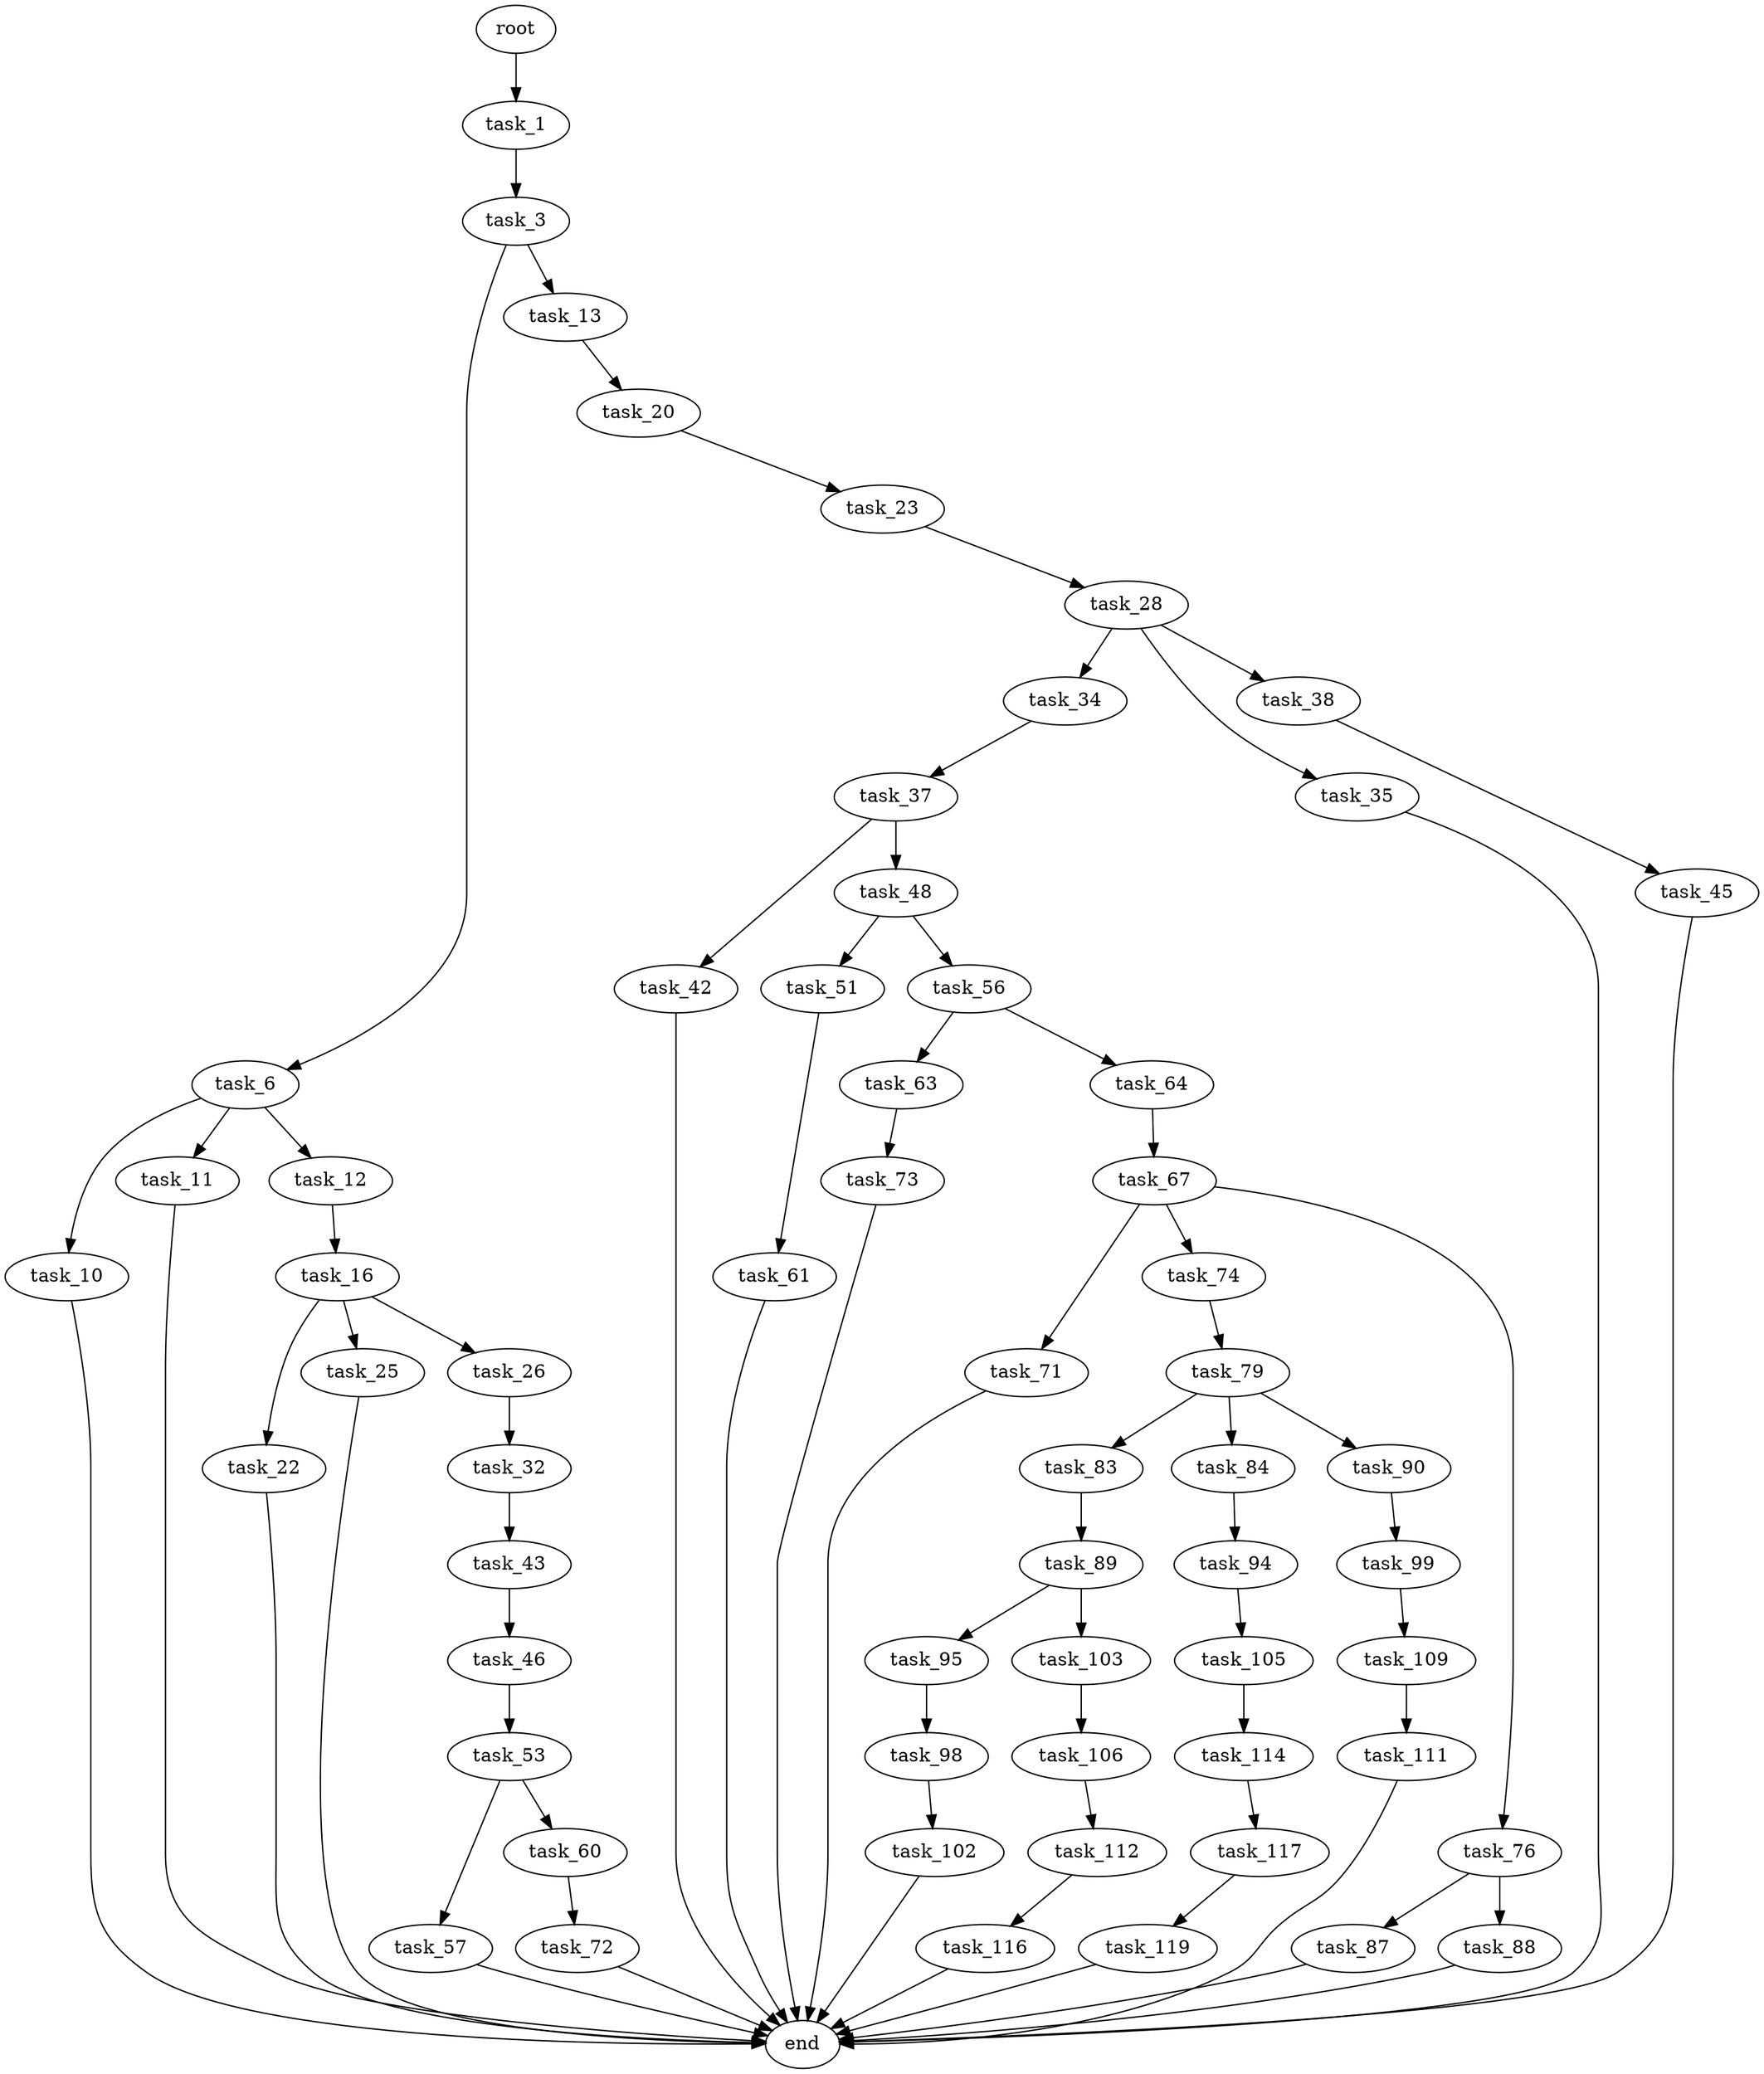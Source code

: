 digraph G {
  root [size="0.000000"];
  task_1 [size="52672641028.000000"];
  task_3 [size="1073741824000.000000"];
  task_6 [size="1681299758.000000"];
  task_13 [size="1798006113.000000"];
  task_10 [size="68719476736.000000"];
  task_11 [size="33642726497.000000"];
  task_12 [size="134217728000.000000"];
  end [size="0.000000"];
  task_16 [size="155732277532.000000"];
  task_20 [size="5346846300.000000"];
  task_22 [size="426745123272.000000"];
  task_25 [size="3178805764.000000"];
  task_26 [size="376187084001.000000"];
  task_23 [size="40264883087.000000"];
  task_28 [size="24065209181.000000"];
  task_32 [size="6233020143.000000"];
  task_34 [size="1073741824000.000000"];
  task_35 [size="10392816942.000000"];
  task_38 [size="368293445632.000000"];
  task_43 [size="368293445632.000000"];
  task_37 [size="549755813888.000000"];
  task_42 [size="103405570159.000000"];
  task_48 [size="6655594065.000000"];
  task_45 [size="231928233984.000000"];
  task_46 [size="66917644356.000000"];
  task_53 [size="28991029248.000000"];
  task_51 [size="650607575.000000"];
  task_56 [size="68719476736.000000"];
  task_61 [size="26039820293.000000"];
  task_57 [size="231928233984.000000"];
  task_60 [size="549755813888.000000"];
  task_63 [size="260291602061.000000"];
  task_64 [size="1073741824000.000000"];
  task_72 [size="8388037177.000000"];
  task_73 [size="91445636042.000000"];
  task_67 [size="35921349684.000000"];
  task_71 [size="549755813888.000000"];
  task_74 [size="231928233984.000000"];
  task_76 [size="7656438247.000000"];
  task_79 [size="134217728000.000000"];
  task_87 [size="3859756346.000000"];
  task_88 [size="231928233984.000000"];
  task_83 [size="22598754044.000000"];
  task_84 [size="4070584241.000000"];
  task_90 [size="368303660125.000000"];
  task_89 [size="11417076206.000000"];
  task_94 [size="68719476736.000000"];
  task_95 [size="782757789696.000000"];
  task_103 [size="4169461787.000000"];
  task_99 [size="5582409370.000000"];
  task_105 [size="649267145176.000000"];
  task_98 [size="134217728000.000000"];
  task_102 [size="51305366991.000000"];
  task_109 [size="68719476736.000000"];
  task_106 [size="134217728000.000000"];
  task_114 [size="28991029248.000000"];
  task_112 [size="2164475948.000000"];
  task_111 [size="2298034519.000000"];
  task_116 [size="95567998514.000000"];
  task_117 [size="1073741824000.000000"];
  task_119 [size="29446787547.000000"];

  root -> task_1 [size="1.000000"];
  task_1 -> task_3 [size="838860800.000000"];
  task_3 -> task_6 [size="838860800.000000"];
  task_3 -> task_13 [size="838860800.000000"];
  task_6 -> task_10 [size="134217728.000000"];
  task_6 -> task_11 [size="134217728.000000"];
  task_6 -> task_12 [size="134217728.000000"];
  task_13 -> task_20 [size="134217728.000000"];
  task_10 -> end [size="1.000000"];
  task_11 -> end [size="1.000000"];
  task_12 -> task_16 [size="209715200.000000"];
  task_16 -> task_22 [size="536870912.000000"];
  task_16 -> task_25 [size="536870912.000000"];
  task_16 -> task_26 [size="536870912.000000"];
  task_20 -> task_23 [size="134217728.000000"];
  task_22 -> end [size="1.000000"];
  task_25 -> end [size="1.000000"];
  task_26 -> task_32 [size="679477248.000000"];
  task_23 -> task_28 [size="33554432.000000"];
  task_28 -> task_34 [size="838860800.000000"];
  task_28 -> task_35 [size="838860800.000000"];
  task_28 -> task_38 [size="838860800.000000"];
  task_32 -> task_43 [size="301989888.000000"];
  task_34 -> task_37 [size="838860800.000000"];
  task_35 -> end [size="1.000000"];
  task_38 -> task_45 [size="411041792.000000"];
  task_43 -> task_46 [size="411041792.000000"];
  task_37 -> task_42 [size="536870912.000000"];
  task_37 -> task_48 [size="536870912.000000"];
  task_42 -> end [size="1.000000"];
  task_48 -> task_51 [size="134217728.000000"];
  task_48 -> task_56 [size="134217728.000000"];
  task_45 -> end [size="1.000000"];
  task_46 -> task_53 [size="134217728.000000"];
  task_53 -> task_57 [size="75497472.000000"];
  task_53 -> task_60 [size="75497472.000000"];
  task_51 -> task_61 [size="33554432.000000"];
  task_56 -> task_63 [size="134217728.000000"];
  task_56 -> task_64 [size="134217728.000000"];
  task_61 -> end [size="1.000000"];
  task_57 -> end [size="1.000000"];
  task_60 -> task_72 [size="536870912.000000"];
  task_63 -> task_73 [size="301989888.000000"];
  task_64 -> task_67 [size="838860800.000000"];
  task_72 -> end [size="1.000000"];
  task_73 -> end [size="1.000000"];
  task_67 -> task_71 [size="134217728.000000"];
  task_67 -> task_74 [size="134217728.000000"];
  task_67 -> task_76 [size="134217728.000000"];
  task_71 -> end [size="1.000000"];
  task_74 -> task_79 [size="301989888.000000"];
  task_76 -> task_87 [size="209715200.000000"];
  task_76 -> task_88 [size="209715200.000000"];
  task_79 -> task_83 [size="209715200.000000"];
  task_79 -> task_84 [size="209715200.000000"];
  task_79 -> task_90 [size="209715200.000000"];
  task_87 -> end [size="1.000000"];
  task_88 -> end [size="1.000000"];
  task_83 -> task_89 [size="679477248.000000"];
  task_84 -> task_94 [size="411041792.000000"];
  task_90 -> task_99 [size="679477248.000000"];
  task_89 -> task_95 [size="536870912.000000"];
  task_89 -> task_103 [size="536870912.000000"];
  task_94 -> task_105 [size="134217728.000000"];
  task_95 -> task_98 [size="679477248.000000"];
  task_103 -> task_106 [size="75497472.000000"];
  task_99 -> task_109 [size="411041792.000000"];
  task_105 -> task_114 [size="536870912.000000"];
  task_98 -> task_102 [size="209715200.000000"];
  task_102 -> end [size="1.000000"];
  task_109 -> task_111 [size="134217728.000000"];
  task_106 -> task_112 [size="209715200.000000"];
  task_114 -> task_117 [size="75497472.000000"];
  task_112 -> task_116 [size="75497472.000000"];
  task_111 -> end [size="1.000000"];
  task_116 -> end [size="1.000000"];
  task_117 -> task_119 [size="838860800.000000"];
  task_119 -> end [size="1.000000"];
}
